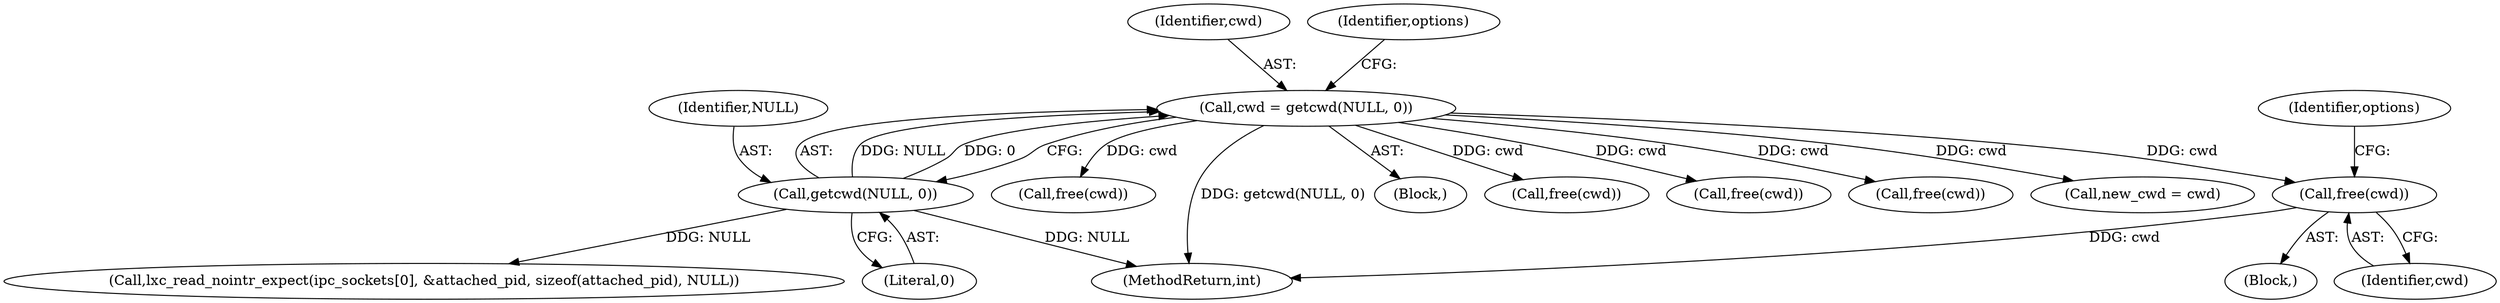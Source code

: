 digraph "0_lxc_5c3fcae78b63ac9dd56e36075903921bd9461f9e_0@API" {
"1000306" [label="(Call,free(cwd))"];
"1000218" [label="(Call,cwd = getcwd(NULL, 0))"];
"1000220" [label="(Call,getcwd(NULL, 0))"];
"1000604" [label="(Call,free(cwd))"];
"1000658" [label="(MethodReturn,int)"];
"1000134" [label="(Block,)"];
"1000222" [label="(Literal,0)"];
"1000219" [label="(Identifier,cwd)"];
"1000288" [label="(Call,free(cwd))"];
"1000345" [label="(Call,lxc_read_nointr_expect(ipc_sockets[0], &attached_pid, sizeof(attached_pid), NULL))"];
"1000248" [label="(Call,free(cwd))"];
"1000297" [label="(Block,)"];
"1000307" [label="(Identifier,cwd)"];
"1000218" [label="(Call,cwd = getcwd(NULL, 0))"];
"1000220" [label="(Call,getcwd(NULL, 0))"];
"1000271" [label="(Call,free(cwd))"];
"1000311" [label="(Identifier,options)"];
"1000590" [label="(Call,new_cwd = cwd)"];
"1000221" [label="(Identifier,NULL)"];
"1000306" [label="(Call,free(cwd))"];
"1000226" [label="(Identifier,options)"];
"1000306" -> "1000297"  [label="AST: "];
"1000306" -> "1000307"  [label="CFG: "];
"1000307" -> "1000306"  [label="AST: "];
"1000311" -> "1000306"  [label="CFG: "];
"1000306" -> "1000658"  [label="DDG: cwd"];
"1000218" -> "1000306"  [label="DDG: cwd"];
"1000218" -> "1000134"  [label="AST: "];
"1000218" -> "1000220"  [label="CFG: "];
"1000219" -> "1000218"  [label="AST: "];
"1000220" -> "1000218"  [label="AST: "];
"1000226" -> "1000218"  [label="CFG: "];
"1000218" -> "1000658"  [label="DDG: getcwd(NULL, 0)"];
"1000220" -> "1000218"  [label="DDG: NULL"];
"1000220" -> "1000218"  [label="DDG: 0"];
"1000218" -> "1000248"  [label="DDG: cwd"];
"1000218" -> "1000271"  [label="DDG: cwd"];
"1000218" -> "1000288"  [label="DDG: cwd"];
"1000218" -> "1000590"  [label="DDG: cwd"];
"1000218" -> "1000604"  [label="DDG: cwd"];
"1000220" -> "1000222"  [label="CFG: "];
"1000221" -> "1000220"  [label="AST: "];
"1000222" -> "1000220"  [label="AST: "];
"1000220" -> "1000658"  [label="DDG: NULL"];
"1000220" -> "1000345"  [label="DDG: NULL"];
}
